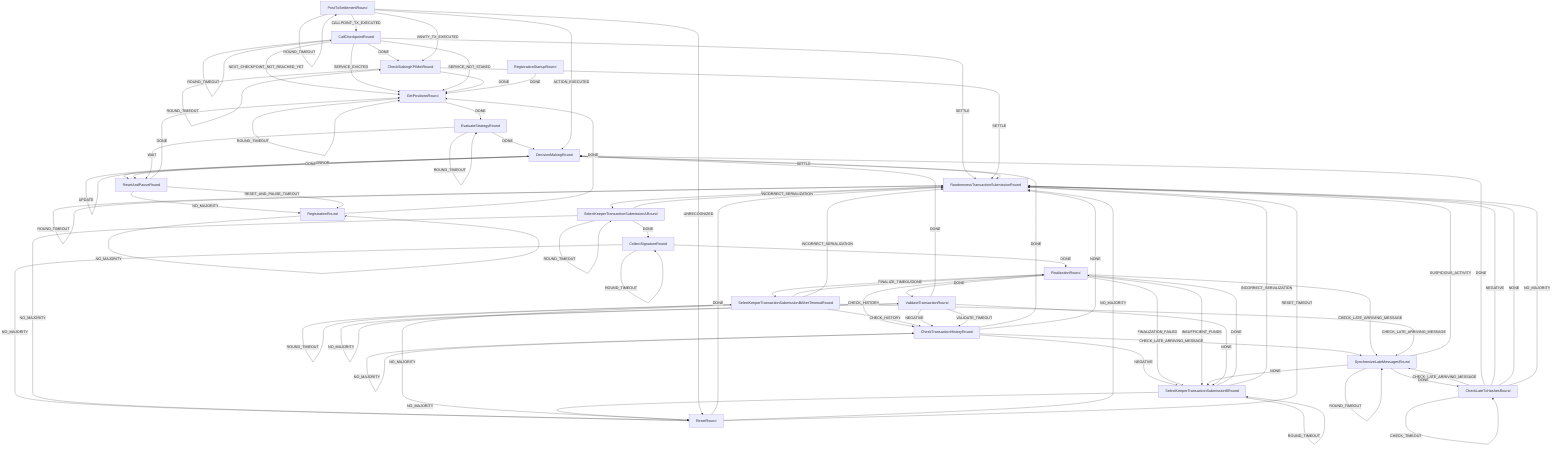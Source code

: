 graph TD
  RegistrationStartupRound
  CallCheckpointRound
  CheckStakingKPIMetRound
  CheckLateTxHashesRound
  CheckTransactionHistoryRound
  CollectSignatureRound
  DecisionMakingRound
  EvaluateStrategyRound
  FinalizationRound
  GetPositionsRound
  PostTxSettlementRound
  RandomnessTransactionSubmissionRound
  RegistrationRound
  RegistrationStartupRound
  ResetAndPauseRound
  ResetRound
  SelectKeeperTransactionSubmissionARound
  SelectKeeperTransactionSubmissionBAfterTimeoutRound
  SelectKeeperTransactionSubmissionBRound
  SynchronizeLateMessagesRound
  ValidateTransactionRound
  CallCheckpointRound -->|DONE| CheckStakingKPIMetRound
  CallCheckpointRound -->|NEXT_CHECKPOINT_NOT_REACHED_YET| GetPositionsRound
  CallCheckpointRound -->|NO_MAJORITY| CallCheckpointRound
  CallCheckpointRound -->|ROUND_TIMEOUT| CallCheckpointRound
  CallCheckpointRound -->|SETTLE| RandomnessTransactionSubmissionRound
  CallCheckpointRound -->|SERVICE_EVICTED| GetPositionsRound
  CallCheckpointRound -->|SERVICE_NOT_STAKED| GetPositionsRound
  CheckStakingKPIMetRound -->|DONE| GetPositionsRound
  CheckStakingKPIMetRound -->|NO_MAJORITY| CheckStakingKPIMetRound
  CheckStakingKPIMetRound -->|ROUND_TIMEOUT| CheckStakingKPIMetRound
  CheckStakingKPIMetRound -->|SETTLE| RandomnessTransactionSubmissionRound
  CheckLateTxHashesRound -->|CHECK_LATE_ARRIVING_MESSAGE| SynchronizeLateMessagesRound
  CheckLateTxHashesRound -->|CHECK_TIMEOUT| CheckLateTxHashesRound
  CheckLateTxHashesRound -->|DONE| DecisionMakingRound
  CheckLateTxHashesRound -->|NEGATIVE| RandomnessTransactionSubmissionRound
  CheckLateTxHashesRound -->|NONE| RandomnessTransactionSubmissionRound
  CheckLateTxHashesRound -->|NO_MAJORITY| RandomnessTransactionSubmissionRound
  CheckTransactionHistoryRound -->|CHECK_LATE_ARRIVING_MESSAGE| SynchronizeLateMessagesRound
  CheckTransactionHistoryRound -->|CHECK_TIMEOUT| CheckTransactionHistoryRound
  CheckTransactionHistoryRound -->|DONE| DecisionMakingRound
  CheckTransactionHistoryRound -->|NEGATIVE| SelectKeeperTransactionSubmissionBRound
  CheckTransactionHistoryRound -->|NONE| RandomnessTransactionSubmissionRound
  CheckTransactionHistoryRound -->|NO_MAJORITY| CheckTransactionHistoryRound
  CollectSignatureRound -->|DONE| FinalizationRound
  CollectSignatureRound -->|NO_MAJORITY| ResetRound
  CollectSignatureRound -->|ROUND_TIMEOUT| CollectSignatureRound
  DecisionMakingRound -->|DONE| ResetAndPauseRound
  DecisionMakingRound -->|ERROR| ResetAndPauseRound
  DecisionMakingRound -->|NO_MAJORITY| DecisionMakingRound
  DecisionMakingRound -->|ROUND_TIMEOUT| DecisionMakingRound
  DecisionMakingRound -->|SETTLE| RandomnessTransactionSubmissionRound
  DecisionMakingRound -->|UPDATE| DecisionMakingRound
  EvaluateStrategyRound -->|DONE| DecisionMakingRound
  EvaluateStrategyRound -->|NO_MAJORITY| EvaluateStrategyRound
  EvaluateStrategyRound -->|ROUND_TIMEOUT| EvaluateStrategyRound
  EvaluateStrategyRound -->|WAIT| ResetAndPauseRound
  FinalizationRound -->|CHECK_HISTORY| CheckTransactionHistoryRound
  FinalizationRound -->|CHECK_LATE_ARRIVING_MESSAGE| SynchronizeLateMessagesRound
  FinalizationRound -->|DONE| ValidateTransactionRound
  FinalizationRound -->|FINALIZATION_FAILED| SelectKeeperTransactionSubmissionBRound
  FinalizationRound -->|FINALIZE_TIMEOUT| SelectKeeperTransactionSubmissionBAfterTimeoutRound
  FinalizationRound -->|INSUFFICIENT_FUNDS| SelectKeeperTransactionSubmissionBRound
  GetPositionsRound -->|DONE| EvaluateStrategyRound
  GetPositionsRound -->|NO_MAJORITY| GetPositionsRound
  GetPositionsRound -->|ROUND_TIMEOUT| GetPositionsRound
  RandomnessTransactionSubmissionRound -->|DONE| SelectKeeperTransactionSubmissionARound
  RandomnessTransactionSubmissionRound -->|NO_MAJORITY| RandomnessTransactionSubmissionRound
  RandomnessTransactionSubmissionRound -->|ROUND_TIMEOUT| RandomnessTransactionSubmissionRound
  RegistrationRound -->|DONE| GetPositionsRound
  RegistrationRound -->|NO_MAJORITY| RegistrationRound
  RegistrationStartupRound -->|DONE| GetPositionsRound
  ResetAndPauseRound -->|DONE| GetPositionsRound
  ResetAndPauseRound -->|NO_MAJORITY| RegistrationRound
  ResetAndPauseRound -->|RESET_AND_PAUSE_TIMEOUT| RegistrationRound
  ResetRound -->|DONE| RandomnessTransactionSubmissionRound
  ResetRound -->|NO_MAJORITY| RandomnessTransactionSubmissionRound
  ResetRound -->|RESET_TIMEOUT| RandomnessTransactionSubmissionRound
  SelectKeeperTransactionSubmissionARound -->|DONE| CollectSignatureRound
  SelectKeeperTransactionSubmissionARound -->|INCORRECT_SERIALIZATION| RandomnessTransactionSubmissionRound
  SelectKeeperTransactionSubmissionARound -->|NO_MAJORITY| ResetRound
  SelectKeeperTransactionSubmissionARound -->|ROUND_TIMEOUT| SelectKeeperTransactionSubmissionARound
  SelectKeeperTransactionSubmissionBAfterTimeoutRound -->|CHECK_HISTORY| CheckTransactionHistoryRound
  SelectKeeperTransactionSubmissionBAfterTimeoutRound -->|CHECK_LATE_ARRIVING_MESSAGE| SynchronizeLateMessagesRound
  SelectKeeperTransactionSubmissionBAfterTimeoutRound -->|DONE| FinalizationRound
  SelectKeeperTransactionSubmissionBAfterTimeoutRound -->|INCORRECT_SERIALIZATION| RandomnessTransactionSubmissionRound
  SelectKeeperTransactionSubmissionBAfterTimeoutRound -->|NO_MAJORITY| ResetRound
  SelectKeeperTransactionSubmissionBAfterTimeoutRound -->|ROUND_TIMEOUT| SelectKeeperTransactionSubmissionBAfterTimeoutRound
  SelectKeeperTransactionSubmissionBRound -->|DONE| FinalizationRound
  SelectKeeperTransactionSubmissionBRound -->|INCORRECT_SERIALIZATION| RandomnessTransactionSubmissionRound
  SelectKeeperTransactionSubmissionBRound -->|NO_MAJORITY| ResetRound
  SelectKeeperTransactionSubmissionBRound -->|ROUND_TIMEOUT| SelectKeeperTransactionSubmissionBRound
  SynchronizeLateMessagesRound -->|DONE| CheckLateTxHashesRound
  SynchronizeLateMessagesRound -->|NONE| SelectKeeperTransactionSubmissionBRound
  SynchronizeLateMessagesRound -->|ROUND_TIMEOUT| SynchronizeLateMessagesRound
  SynchronizeLateMessagesRound -->|SUSPICIOUS_ACTIVITY| RandomnessTransactionSubmissionRound
  ValidateTransactionRound -->|DONE| DecisionMakingRound
  ValidateTransactionRound -->|NEGATIVE| CheckTransactionHistoryRound
  ValidateTransactionRound -->|NONE| SelectKeeperTransactionSubmissionBRound
  ValidateTransactionRound -->|NO_MAJORITY| ValidateTransactionRound
  ValidateTransactionRound -->|VALIDATE_TIMEOUT| CheckTransactionHistoryRound
  PostTxSettlementRound -->|ACTION_EXECUTED| DecisionMakingRound
  PostTxSettlementRound -->|CALLPOINT_TX_EXECUTED| CallCheckpointRound
  PostTxSettlementRound -->|VANITY_TX_EXECUTED| CheckStakingKPIMetRound
  PostTxSettlementRound -->|ROUND_TIMEOUT| PostTxSettlementRound
  PostTxSettlementRound -->|UNRECOGNIZED| ResetRound